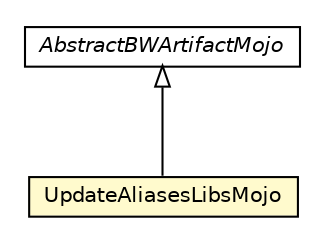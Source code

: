 #!/usr/local/bin/dot
#
# Class diagram 
# Generated by UMLGraph version R5_6-24-gf6e263 (http://www.umlgraph.org/)
#

digraph G {
	edge [fontname="Helvetica",fontsize=10,labelfontname="Helvetica",labelfontsize=10];
	node [fontname="Helvetica",fontsize=10,shape=plaintext];
	nodesep=0.25;
	ranksep=0.5;
	// fr.fastconnect.factory.tibco.bw.maven.AbstractBWArtifactMojo
	c4181 [label=<<table title="fr.fastconnect.factory.tibco.bw.maven.AbstractBWArtifactMojo" border="0" cellborder="1" cellspacing="0" cellpadding="2" port="p" href="../AbstractBWArtifactMojo.html">
		<tr><td><table border="0" cellspacing="0" cellpadding="1">
<tr><td align="center" balign="center"><font face="Helvetica-Oblique"> AbstractBWArtifactMojo </font></td></tr>
		</table></td></tr>
		</table>>, URL="../AbstractBWArtifactMojo.html", fontname="Helvetica", fontcolor="black", fontsize=10.0];
	// fr.fastconnect.factory.tibco.bw.maven.compile.UpdateAliasesLibsMojo
	c4206 [label=<<table title="fr.fastconnect.factory.tibco.bw.maven.compile.UpdateAliasesLibsMojo" border="0" cellborder="1" cellspacing="0" cellpadding="2" port="p" bgcolor="lemonChiffon" href="./UpdateAliasesLibsMojo.html">
		<tr><td><table border="0" cellspacing="0" cellpadding="1">
<tr><td align="center" balign="center"> UpdateAliasesLibsMojo </td></tr>
		</table></td></tr>
		</table>>, URL="./UpdateAliasesLibsMojo.html", fontname="Helvetica", fontcolor="black", fontsize=10.0];
	//fr.fastconnect.factory.tibco.bw.maven.compile.UpdateAliasesLibsMojo extends fr.fastconnect.factory.tibco.bw.maven.AbstractBWArtifactMojo
	c4181:p -> c4206:p [dir=back,arrowtail=empty];
}


